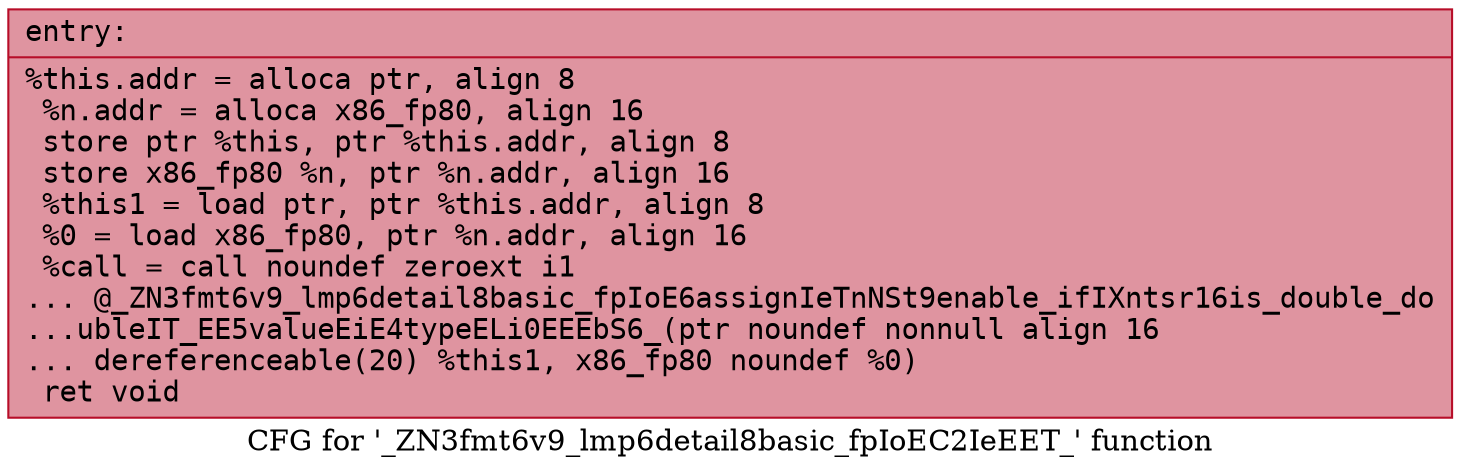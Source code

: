 digraph "CFG for '_ZN3fmt6v9_lmp6detail8basic_fpIoEC2IeEET_' function" {
	label="CFG for '_ZN3fmt6v9_lmp6detail8basic_fpIoEC2IeEET_' function";

	Node0x55fec3318420 [shape=record,color="#b70d28ff", style=filled, fillcolor="#b70d2870" fontname="Courier",label="{entry:\l|  %this.addr = alloca ptr, align 8\l  %n.addr = alloca x86_fp80, align 16\l  store ptr %this, ptr %this.addr, align 8\l  store x86_fp80 %n, ptr %n.addr, align 16\l  %this1 = load ptr, ptr %this.addr, align 8\l  %0 = load x86_fp80, ptr %n.addr, align 16\l  %call = call noundef zeroext i1\l... @_ZN3fmt6v9_lmp6detail8basic_fpIoE6assignIeTnNSt9enable_ifIXntsr16is_double_do\l...ubleIT_EE5valueEiE4typeELi0EEEbS6_(ptr noundef nonnull align 16\l... dereferenceable(20) %this1, x86_fp80 noundef %0)\l  ret void\l}"];
}

